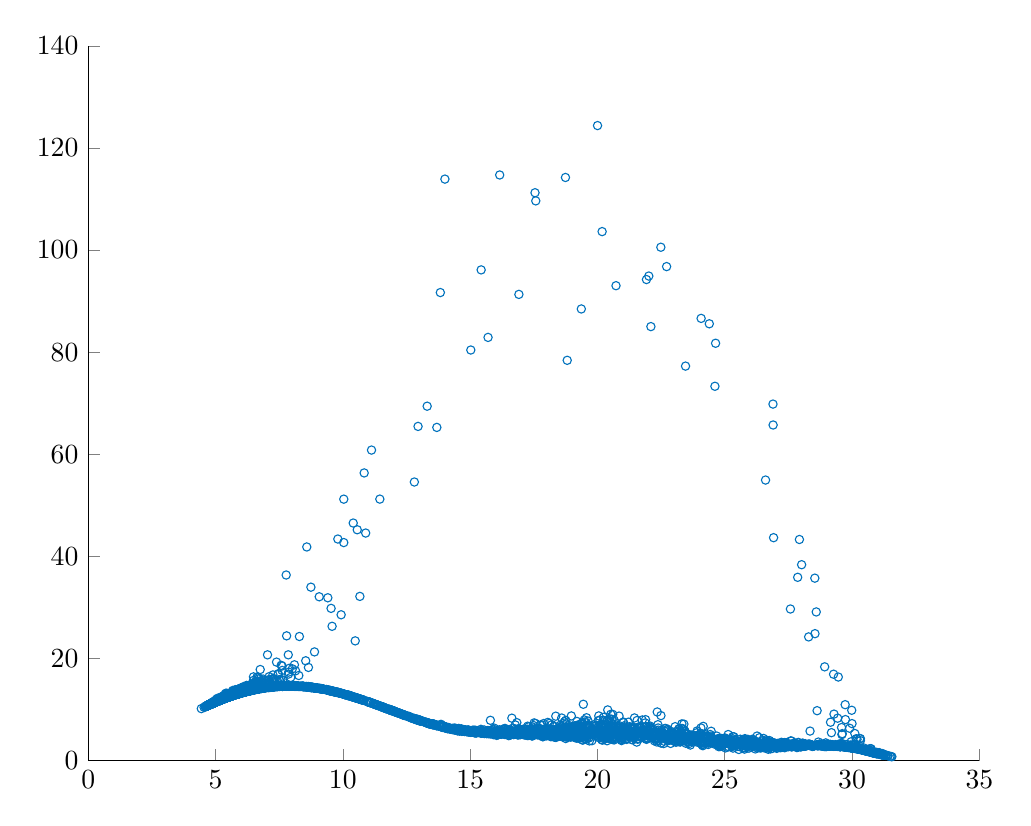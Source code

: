 % This file was created by matlab2tikz.
%
%The latest updates can be retrieved from
%  http://www.mathworks.com/matlabcentral/fileexchange/22022-matlab2tikz-matlab2tikz
%where you can also make suggestions and rate matlab2tikz.
%
\definecolor{mycolor1}{rgb}{0.0,0.447,0.741}%
%
\begin{tikzpicture}

\begin{axis}[%
width=4.456in,
height=3.574in,
at={(0.747in,0.482in)},
scale only axis,
xmin=0,
xmax=35,
ymin=0,
ymax=140,
axis background/.style={fill=white},
axis x line*=bottom,
axis y line*=left
]
\addplot[only marks, mark=o, mark options={}, mark size=1.5pt, draw=mycolor1] table[row sep=crcr]{%
x	y\\
5.487	12.42\\
24.83	2.767\\
4.967	11.437\\
23.715	4.556\\
23.052	3.781\\
9.579	26.304\\
5.334	12.146\\
20.743	6.696\\
8.299	14.543\\
12.707	8.304\\
9.405	13.842\\
21.432	5.342\\
11.366	10.844\\
30.432	2.09\\
5.293	12.144\\
25.855	4.03\\
5.564	12.644\\
29.901	6.342\\
5.62	12.665\\
25.96	3.342\\
4.805	11.012\\
20.065	5.585\\
6.833	14.202\\
8.192	14.545\\
10.224	12.794\\
17.382	6.105\\
5.839	12.998\\
20.655	4.243\\
5.136	11.763\\
14.899	5.818\\
6.141	13.48\\
30.154	2.398\\
12.786	8.207\\
15.619	5.483\\
11.037	11.456\\
17.399	5.88\\
20.289	4.769\\
6.321	14.203\\
5.789	12.943\\
14.125	6.281\\
10.177	12.848\\
26.796	2.292\\
8.562	14.504\\
26.753	3.937\\
6.674	14.033\\
10.383	12.483\\
7.647	14.625\\
12.81	54.566\\
15.769	5.576\\
20.126	6.658\\
5.346	12.13\\
22.602	3.34\\
10.282	12.686\\
20.005	4.604\\
26.33	3.381\\
29.267	2.848\\
16.233	5.161\\
24.209	4.78\\
20.307	5.403\\
27.026	2.588\\
5.252	12.003\\
18.558	5.26\\
5.545	12.548\\
26.072	2.861\\
5.026	11.532\\
30.328	4.293\\
5.671	12.772\\
31.043	1.538\\
14.083	6.349\\
5.495	12.614\\
5.111	11.685\\
5.216	12.075\\
18.778	4.846\\
20.053	6.826\\
5.398	12.271\\
18.602	5.371\\
7.828	14.61\\
16.38	5.466\\
9.173	14.015\\
20.921	5.053\\
5.264	12.066\\
14.939	5.865\\
10.765	11.886\\
24.129	4.543\\
5.056	11.578\\
14.017	6.376\\
5.253	11.983\\
22.176	4.428\\
27.983	2.675\\
6.698	16.021\\
5.842	13.055\\
18.477	6.294\\
10.49	12.345\\
18.302	5.045\\
15.257	5.519\\
30.198	2.401\\
7.91	14.644\\
20.995	5.638\\
27.878	3.528\\
10.567	45.216\\
5.081	11.693\\
29.535	2.782\\
5.586	12.635\\
16.961	5.946\\
14.936	5.789\\
15.598	5.593\\
14.395	6.386\\
20.237	5.496\\
4.975	11.4\\
5.195	11.879\\
4.942	11.32\\
31.063	1.554\\
18.13	5.477\\
29.971	2.715\\
30.017	2.479\\
7.613	18.529\\
5.236	11.945\\
9.398	13.794\\
5.697	12.783\\
5.293	12.239\\
7.978	14.607\\
15.538	5.501\\
6.38	13.743\\
11.628	10.353\\
4.686	10.758\\
4.772	10.957\\
5.2	11.899\\
30.745	1.779\\
5.342	12.183\\
16.776	6.145\\
19.05	5.936\\
31.073	1.234\\
8.346	14.567\\
8.258	14.524\\
15.198	5.489\\
25.449	3.485\\
5.667	12.719\\
22.242	4.336\\
5.514	12.523\\
8.41	14.574\\
29.948	2.537\\
6.221	14.729\\
4.836	11.169\\
8.879	14.232\\
4.847	11.121\\
4.776	10.956\\
12.254	9.238\\
25.906	2.942\\
5.346	12.189\\
30.47	2.059\\
5.842	13.078\\
20.799	5.239\\
22.202	4.904\\
26.524	4.344\\
10.667	12.118\\
5.323	12.281\\
7.885	14.647\\
25.152	3.432\\
24.112	4.644\\
29.908	2.6\\
18.275	5.636\\
18.51	6.439\\
5.288	12.025\\
13.277	7.509\\
5.339	12.196\\
15.252	5.488\\
27.694	3.035\\
30.222	2.333\\
6.142	13.457\\
20.783	6.005\\
14.265	6.135\\
4.958	11.579\\
17.57	7.262\\
28.864	3.139\\
6.473	13.842\\
27.769	2.785\\
5.976	13.188\\
22.348	9.525\\
14.329	6.317\\
5.382	12.556\\
5.46	12.475\\
19.218	6.574\\
5.229	12.084\\
21.355	4.611\\
5.544	12.516\\
20.187	4.983\\
5.071	11.572\\
5.149	11.778\\
26.18	3.018\\
26.958	3.451\\
5.186	11.896\\
4.932	11.389\\
6.858	14.176\\
18.953	4.613\\
19.17	4.396\\
26.618	4.034\\
6.035	13.301\\
6.327	13.71\\
5.229	11.968\\
23.631	4.068\\
4.805	11.014\\
4.964	11.345\\
5.176	11.885\\
5.546	12.812\\
16.144	5.211\\
29.643	2.699\\
10.397	12.437\\
25.729	2.459\\
5.331	12.173\\
5.466	12.596\\
5.231	11.959\\
12.3	9.116\\
5.491	12.425\\
30.403	2.259\\
4.86	11.2\\
13.904	6.639\\
8.194	14.633\\
12.223	9.279\\
14.817	5.999\\
25.26	2.941\\
5.554	12.537\\
24.064	6.399\\
5.461	12.387\\
17.302	5.745\\
11.33	10.914\\
25.48	3.116\\
4.816	11.039\\
5.035	11.545\\
14.192	6.268\\
23.318	5.369\\
20.977	4.328\\
29.94	2.765\\
5.0	11.48\\
15.471	5.483\\
7.894	14.629\\
15.212	5.734\\
16.027	5.558\\
6.546	15.238\\
22.231	4.28\\
28.438	2.776\\
10.551	12.279\\
22.682	6.3\\
15.065	5.8\\
15.191	5.947\\
18.826	4.556\\
23.91	4.929\\
21.94	5.879\\
30.721	1.928\\
16.561	5.671\\
20.896	5.674\\
4.951	11.339\\
25.825	2.82\\
5.117	11.736\\
24.611	3.427\\
5.033	11.497\\
23.559	4.507\\
6.166	13.462\\
9.163	14.034\\
16.998	6.06\\
31.151	1.189\\
14.393	6.055\\
28.067	2.792\\
7.372	14.56\\
6.772	15.349\\
29.786	2.713\\
30.482	1.987\\
25.404	3.393\\
28.644	2.898\\
16.23	5.288\\
21.975	4.424\\
5.042	11.571\\
7.938	14.607\\
16.634	5.274\\
16.135	5.605\\
17.178	5.46\\
27.83	2.564\\
5.602	12.599\\
15.399	5.594\\
20.64	5.613\\
28.058	3.358\\
23.943	4.049\\
30.841	1.567\\
7.247	14.49\\
20.623	4.744\\
5.506	12.508\\
28.797	2.932\\
5.355	12.192\\
27.588	3.856\\
16.682	6.36\\
6.4	14.909\\
6.018	13.333\\
18.277	5.941\\
5.096	11.646\\
6.948	14.318\\
6.68	14.039\\
28.537	35.737\\
24.364	3.982\\
25.366	3.315\\
5.025	11.48\\
14.849	5.901\\
21.85	4.8\\
26.85	3.369\\
24.477	4.575\\
11.127	60.821\\
18.008	5.015\\
21.829	5.266\\
5.023	11.498\\
10.786	11.844\\
28.161	2.883\\
29.667	2.712\\
30.906	1.479\\
29.601	5.1\\
21.015	7.556\\
22.773	4.216\\
4.773	10.955\\
19.633	7.738\\
8.636	14.505\\
7.581	18.662\\
5.06	11.604\\
5.402	12.239\\
5.349	12.175\\
25.519	2.774\\
6.51	13.851\\
6.883	14.231\\
6.29	13.673\\
21.375	4.063\\
20.231	4.845\\
28.899	2.804\\
19.1	4.86\\
22.074	6.755\\
19.933	5.596\\
29.13	3.008\\
20.654	5.284\\
6.694	15.989\\
11.893	9.887\\
24.033	3.624\\
5.213	11.969\\
22.781	4.764\\
5.938	13.179\\
20.527	5.16\\
7.869	14.642\\
16.516	4.891\\
13.23	7.501\\
15.428	5.811\\
5.079	11.654\\
5.244	11.94\\
7.942	14.657\\
25.875	2.719\\
25.806	3.931\\
29.459	16.371\\
4.832	11.09\\
7.397	19.294\\
15.164	5.685\\
30.855	1.481\\
6.999	14.325\\
17.229	5.657\\
4.814	11.126\\
8.129	14.603\\
14.391	6.065\\
30.32	2.186\\
8.78	14.298\\
13.591	7.133\\
5.829	13.02\\
29.29	9.109\\
5.757	12.937\\
21.855	4.42\\
22.876	3.367\\
29.043	2.924\\
4.921	11.282\\
20.582	6.061\\
4.782	10.986\\
30.705	1.891\\
17.762	5.254\\
20.646	5.695\\
15.292	5.646\\
17.483	5.687\\
5.909	13.074\\
20.105	5.986\\
5.724	12.837\\
22.653	5.701\\
25.182	3.413\\
29.587	6.481\\
5.273	12.103\\
15.251	5.473\\
17.474	5.346\\
24.089	5.202\\
9.485	13.702\\
16.774	6.985\\
17.622	5.836\\
19.258	5.412\\
16.412	5.146\\
20.47	8.205\\
17.796	5.785\\
27.287	3.098\\
5.879	13.071\\
13.05	7.789\\
29.99	2.505\\
5.246	12.137\\
14.125	6.349\\
19.939	6.882\\
4.795	11.034\\
5.652	13.408\\
5.361	12.235\\
6.539	13.963\\
4.79	11.033\\
15.559	5.655\\
5.519	12.512\\
7.258	14.429\\
5.526	12.493\\
14.316	6.199\\
17.387	4.938\\
20.933	4.483\\
19.485	7.967\\
25.328	2.963\\
22.351	5.543\\
7.508	15.781\\
5.405	12.279\\
7.793	24.437\\
23.061	3.86\\
31.01	1.336\\
6.769	14.143\\
21.612	4.263\\
28.91	3.125\\
16.161	114.7\\
4.819	11.099\\
6.83	14.206\\
26.975	3.202\\
30.554	1.899\\
19.373	4.901\\
28.217	2.897\\
9.843	13.319\\
6.164	14.495\\
6.519	13.912\\
11.888	9.909\\
5.542	12.558\\
5.687	12.762\\
5.875	13.058\\
30.536	1.922\\
8.565	14.503\\
24.77	3.155\\
10.406	12.468\\
17.776	5.277\\
5.292	12.174\\
5.62	12.637\\
5.905	13.121\\
20.164	5.647\\
24.944	4.329\\
29.204	2.873\\
14.319	6.112\\
5.418	13.219\\
14.625	5.994\\
14.962	5.826\\
5.024	11.532\\
8.557	14.484\\
5.451	12.337\\
25.697	3.943\\
7.391	14.546\\
5.176	12.144\\
8.992	14.179\\
11.572	10.418\\
6.136	13.465\\
18.045	6.07\\
9.505	13.698\\
20.392	5.364\\
15.484	5.65\\
20.123	6.723\\
27.551	3.133\\
5.346	12.368\\
4.854	11.149\\
22.008	5.881\\
4.883	11.249\\
5.202	11.852\\
23.58	4.484\\
29.863	2.629\\
5.052	11.584\\
5.589	12.596\\
22.543	5.443\\
27.646	3.259\\
5.233	11.933\\
25.767	4.105\\
14.579	5.782\\
18.171	4.684\\
28.88	2.97\\
29.77	2.64\\
5.234	11.977\\
24.349	3.157\\
5.066	11.608\\
5.179	11.823\\
5.073	11.611\\
24.265	4.531\\
16.66	5.271\\
24.444	3.599\\
4.862	11.139\\
22.208	5.149\\
5.411	12.231\\
5.468	13.139\\
4.724	10.862\\
25.344	4.027\\
22.029	4.841\\
29.63	3.301\\
5.375	12.229\\
13.673	6.857\\
14.771	5.728\\
28.868	2.823\\
22.822	4.094\\
22.017	94.905\\
5.53	12.473\\
19.78	3.896\\
5.539	12.505\\
6.146	13.457\\
8.887	14.207\\
6.013	14.201\\
5.549	12.564\\
13.55	7.147\\
5.414	12.312\\
25.192	3.406\\
18.232	5.42\\
18.756	7.873\\
5.19	11.87\\
9.805	43.397\\
17.547	5.471\\
24.972	3.368\\
14.389	6.089\\
20.923	6.441\\
5.576	12.558\\
18.395	5.374\\
15.562	5.527\\
30.957	1.433\\
5.637	12.682\\
24.127	4.456\\
16.567	5.893\\
30.093	2.431\\
5.092	11.649\\
18.45	6.07\\
19.82	5.506\\
24.029	4.362\\
6.799	14.14\\
6.84	15.689\\
15.943	5.126\\
20.208	4.027\\
4.694	10.759\\
15.299	5.491\\
7.304	14.557\\
21.152	4.157\\
12.356	8.975\\
17.894	5.572\\
7.874	14.578\\
25.677	3.549\\
17.894	5.954\\
20.389	4.813\\
13.161	7.671\\
20.14	7.039\\
4.702	10.806\\
25.229	4.101\\
8.155	14.642\\
6.37	14.464\\
29.555	2.772\\
28.996	3.236\\
6.291	13.619\\
17.381	5.713\\
5.044	11.521\\
13.823	6.778\\
11.545	10.544\\
21.332	5.642\\
5.797	12.964\\
25.149	3.665\\
5.384	12.208\\
19.128	5.691\\
4.792	11.037\\
30.713	2.344\\
19.817	5.844\\
30.979	1.424\\
5.552	12.539\\
5.607	12.61\\
5.236	11.922\\
21.331	5.069\\
6.259	13.615\\
9.083	14.105\\
7.728	14.623\\
23.297	3.832\\
11.866	9.899\\
20.506	6.94\\
21.905	5.592\\
31.245	1.047\\
10.499	12.346\\
13.875	6.571\\
22.987	4.964\\
30.974	1.382\\
8.883	14.242\\
7.875	17.333\\
16.85	5.265\\
19.456	5.847\\
4.922	11.34\\
5.011	11.463\\
4.805	11.045\\
5.26	11.99\\
9.355	13.914\\
14.583	5.876\\
4.822	11.073\\
5.274	11.999\\
5.898	13.122\\
14.837	5.714\\
4.893	11.349\\
4.893	11.212\\
16.881	5.24\\
21.89	8.023\\
5.327	12.456\\
4.906	11.422\\
5.03	11.554\\
15.231	5.635\\
17.151	5.122\\
5.644	13.33\\
8.63	14.445\\
10.074	12.95\\
14.967	5.677\\
15.609	5.544\\
4.933	11.334\\
23.364	4.259\\
26.012	2.891\\
27.428	2.921\\
19.21	6.143\\
29.826	2.675\\
5.12	11.691\\
29.735	2.67\\
4.957	11.391\\
30.809	1.618\\
5.43	12.332\\
7.639	15.743\\
14.787	5.991\\
18.889	6.195\\
20.389	5.658\\
26.308	3.404\\
24.614	3.202\\
28.936	2.746\\
4.99	11.416\\
5.323	12.141\\
5.995	13.24\\
11.239	11.089\\
16.116	5.355\\
22.974	4.295\\
18.57	5.031\\
6.829	15.247\\
5.166	11.763\\
8.154	14.599\\
12.377	9.011\\
28.595	3.033\\
19.42	4.755\\
10.898	44.569\\
6.437	13.772\\
22.969	4.46\\
5.492	12.437\\
16.68	5.343\\
5.108	11.682\\
14.296	6.087\\
5.545	12.555\\
21.46	5.244\\
5.269	12.086\\
11.318	10.95\\
4.691	10.806\\
5.23	11.93\\
4.903	11.245\\
5.177	11.847\\
6.345	13.72\\
10.296	12.659\\
5.601	12.655\\
12.14	9.424\\
5.61	12.631\\
6.229	13.556\\
14.603	5.942\\
14.264	6.252\\
6.482	13.878\\
27.483	3.199\\
23.42	4.735\\
26.761	3.403\\
29.273	16.922\\
26.899	65.732\\
22.384	3.997\\
22.054	6.586\\
5.916	13.139\\
13.853	6.681\\
4.759	10.943\\
23.412	5.317\\
11.616	10.408\\
15.446	5.538\\
17.834	5.612\\
17.527	6.218\\
5.068	11.636\\
5.128	11.98\\
8.651	14.419\\
20.831	6.301\\
4.738	10.993\\
23.635	5.024\\
4.908	11.283\\
5.812	12.976\\
24.762	3.174\\
5.532	12.672\\
4.982	11.488\\
10.476	12.337\\
7.336	14.506\\
16.683	5.439\\
5.708	12.857\\
6.907	15.27\\
15.069	5.672\\
21.383	6.377\\
13.691	6.857\\
19.684	3.859\\
22.273	4.852\\
25.289	2.747\\
10.697	11.994\\
29.797	2.65\\
5.324	12.11\\
26.17	3.013\\
5.376	12.21\\
30.619	2.129\\
23.663	3.794\\
30.698	1.909\\
5.219	11.91\\
24.767	2.904\\
11.931	9.794\\
17.149	5.171\\
6.978	14.3\\
15.412	5.472\\
6.218	13.537\\
10.791	11.908\\
8.258	14.58\\
29.558	2.773\\
15.556	5.572\\
14.382	6.11\\
5.734	12.85\\
6.081	14.217\\
5.841	13.033\\
26.759	2.807\\
5.722	12.858\\
7.343	14.594\\
31.563	0.765\\
8.017	17.982\\
17.831	5.328\\
18.895	5.15\\
15.206	5.757\\
30.723	1.675\\
15.913	5.091\\
20.949	3.925\\
5.281	12.077\\
6.88	14.254\\
4.917	11.3\\
5.94	13.14\\
27.019	2.837\\
26.636	2.949\\
11.903	9.826\\
15.349	5.502\\
22.385	5.968\\
6.591	15.024\\
23.305	4.188\\
21.875	7.379\\
15.738	5.253\\
21.374	5.098\\
19.058	6.429\\
30.319	2.312\\
6.189	13.502\\
7.683	14.62\\
4.874	11.193\\
17.164	5.521\\
17.411	5.786\\
24.744	4.308\\
5.546	12.599\\
12.322	9.047\\
5.049	11.671\\
6.474	14.555\\
4.874	11.24\\
12.955	65.455\\
5.596	12.656\\
5.156	11.829\\
20.234	7.903\\
26.31	2.762\\
18.649	4.822\\
6.816	15.306\\
24.915	3.58\\
26.342	3.607\\
8.66	14.433\\
24.714	3.327\\
23.607	4.247\\
16.915	91.313\\
5.077	11.6\\
19.188	4.702\\
18.672	5.946\\
29.017	2.802\\
5.303	12.105\\
12.343	9.061\\
8.765	14.322\\
22.86	5.472\\
30.241	2.318\\
29.383	2.887\\
26.907	2.891\\
5.33	12.62\\
4.831	11.136\\
30.859	1.619\\
4.761	10.949\\
5.387	12.229\\
29.75	2.652\\
27.932	43.307\\
5.681	12.74\\
27.226	3.591\\
4.923	11.28\\
23.646	3.051\\
16.044	4.948\\
28.609	3.103\\
5.156	11.792\\
5.207	12.266\\
17.879	6.068\\
28.633	3.024\\
9.008	14.194\\
26.268	3.432\\
15.024	5.567\\
24.109	3.105\\
5.111	11.703\\
16.546	5.68\\
19.437	5.089\\
19.355	5.664\\
7.796	14.569\\
5.748	13.238\\
4.707	10.805\\
4.833	11.075\\
7.804	14.562\\
15.418	5.594\\
17.3	5.731\\
29.577	3.032\\
4.779	10.988\\
26.199	2.288\\
5.771	12.944\\
18.213	5.218\\
5.176	11.812\\
5.456	12.348\\
4.825	11.071\\
5.027	11.542\\
5.336	12.204\\
16.277	5.774\\
21.621	5.734\\
29.453	2.789\\
5.312	12.077\\
5.569	12.924\\
5.388	12.341\\
8.157	14.593\\
5.267	12.025\\
12.983	8.01\\
4.863	11.154\\
5.183	11.825\\
5.939	13.199\\
17.967	6.141\\
18.277	4.911\\
24.025	4.201\\
17.295	4.929\\
18.302	5.131\\
5.377	12.236\\
25.622	3.55\\
7.606	14.6\\
28.952	2.886\\
16.585	5.054\\
20.655	6.691\\
5.586	12.618\\
24.067	3.769\\
5.11	11.671\\
7.043	20.719\\
4.908	11.276\\
4.799	11.005\\
5.3	12.071\\
5.899	13.69\\
17.681	5.601\\
21.064	4.995\\
19.275	4.397\\
25.131	3.689\\
7.788	14.661\\
14.01	113.893\\
5.472	12.381\\
18.793	6.056\\
12.088	9.503\\
20.404	9.929\\
24.675	3.911\\
24.8	4.077\\
4.956	11.396\\
29.793	2.748\\
28.64	2.919\\
30.969	1.33\\
5.965	13.189\\
10.171	12.862\\
15.735	5.362\\
17.828	4.779\\
4.869	11.175\\
5.142	11.744\\
12.45	8.872\\
5.524	12.734\\
9.877	13.246\\
15.897	5.991\\
5.401	12.345\\
5.335	12.167\\
5.664	12.844\\
5.667	12.742\\
4.951	11.402\\
19.811	6.177\\
7.533	14.648\\
30.858	1.538\\
5.554	12.545\\
14.599	5.89\\
5.606	12.663\\
14.468	6.262\\
30.791	1.697\\
5.54	12.709\\
6.399	13.778\\
24.63	4.047\\
20.982	5.97\\
10.67	32.161\\
8.067	14.583\\
15.241	5.881\\
4.918	11.282\\
30.104	2.409\\
15.113	5.701\\
19.655	5.577\\
6.332	13.665\\
16.732	5.266\\
24.399	3.803\\
23.352	4.331\\
4.968	11.386\\
29.399	2.87\\
6.321	13.651\\
12.445	8.856\\
23.245	3.629\\
6.677	15.078\\
5.675	12.765\\
29.807	3.162\\
4.952	11.384\\
5.563	12.552\\
5.542	12.573\\
21.543	3.628\\
27.689	2.972\\
31.393	0.991\\
6.906	14.247\\
7.776	36.351\\
17.256	5.441\\
26.645	2.932\\
25.219	3.172\\
26.365	2.978\\
16.307	5.584\\
25.742	3.741\\
19.092	4.567\\
29.05	2.942\\
9.671	13.495\\
12.736	8.326\\
22.649	5.209\\
24.866	2.865\\
26.538	2.983\\
28.593	29.12\\
12.759	8.268\\
5.48	12.812\\
12.804	8.255\\
19.945	4.944\\
6.38	13.747\\
18.819	5.413\\
5.682	12.837\\
19.149	6.684\\
8.747	33.969\\
5.823	13.572\\
4.599	10.586\\
6.422	13.789\\
23.051	6.646\\
29.689	2.697\\
23.397	6.02\\
27.824	3.138\\
23.185	6.123\\
29.194	2.95\\
19.414	5.663\\
19.756	5.277\\
4.797	11.055\\
5.679	12.773\\
19.656	4.413\\
5.513	12.89\\
10.606	12.143\\
19.109	5.44\\
12.995	7.874\\
20.745	6.984\\
14.355	6.167\\
19.605	6.567\\
5.941	13.209\\
7.878	14.644\\
7.866	14.622\\
22.786	4.404\\
5.392	12.244\\
28.985	2.761\\
4.722	10.854\\
5.21	11.867\\
5.713	12.794\\
6.431	13.8\\
5.071	11.603\\
18.744	114.213\\
5.55	12.552\\
7.252	14.447\\
14.618	6.056\\
21.315	5.495\\
5.076	11.637\\
19.176	5.545\\
26.38	2.824\\
27.61	2.705\\
5.931	13.153\\
9.767	13.392\\
27.456	2.956\\
31.415	0.945\\
8.776	14.386\\
17.62	5.734\\
6.355	13.775\\
23.086	3.591\\
18.297	5.871\\
22.796	3.933\\
11.888	9.874\\
16.007	5.299\\
21.77	5.92\\
30.312	2.239\\
10.828	11.79\\
28.78	2.902\\
28.113	3.123\\
5.724	13.006\\
6.474	13.862\\
21.331	6.139\\
20.305	5.287\\
22.679	4.672\\
5.17	11.794\\
10.965	11.577\\
23.28	5.275\\
31.088	1.394\\
10.513	12.356\\
24.436	3.899\\
18.064	5.641\\
31.325	1.005\\
5.652	12.704\\
5.992	13.28\\
22.332	3.654\\
26.784	3.112\\
23.199	4.23\\
5.726	13.473\\
5.461	12.412\\
19.617	5.614\\
14.926	5.632\\
28.693	3.065\\
22.106	6.229\\
31.181	1.076\\
17.762	5.787\\
28.069	3.403\\
5.542	12.548\\
6.005	13.252\\
7.219	14.469\\
17.727	5.715\\
5.275	12.043\\
6.288	13.63\\
4.659	10.668\\
17.66	5.627\\
9.538	13.658\\
11.91	9.777\\
5.997	13.318\\
30.948	1.47\\
17.037	5.601\\
20.586	4.148\\
5.686	12.818\\
21.544	5.496\\
4.862	11.27\\
5.123	11.744\\
4.836	11.094\\
19.381	7.274\\
15.833	5.393\\
15.247	5.525\\
5.207	11.941\\
21.699	5.531\\
19.687	5.479\\
20.964	5.387\\
5.224	11.944\\
24.973	3.603\\
4.647	10.719\\
6.96	14.312\\
23.301	5.259\\
24.166	4.899\\
5.039	11.523\\
16.976	5.137\\
6.377	13.751\\
22.987	3.884\\
4.756	11.009\\
24.717	3.889\\
18.291	4.957\\
27.291	2.931\\
4.87	11.169\\
4.987	11.797\\
16.577	5.247\\
17.776	5.096\\
14.54	6.013\\
15.65	5.591\\
9.641	13.472\\
17.487	5.434\\
16.029	5.217\\
21.014	7.442\\
5.619	12.684\\
17.469	5.19\\
4.738	10.871\\
7.603	14.595\\
5.236	12.009\\
24.579	3.836\\
10.202	12.778\\
27.219	2.802\\
5.138	11.724\\
10.527	12.311\\
4.82	11.067\\
13.662	6.936\\
29.935	2.538\\
30.244	2.283\\
5.322	12.162\\
16.882	5.263\\
4.851	11.129\\
30.576	1.896\\
5.02	11.534\\
25.792	4.304\\
5.17	11.789\\
5.696	12.777\\
5.756	12.879\\
16.723	5.135\\
5.359	12.196\\
13.348	7.3\\
6.461	13.859\\
30.795	1.674\\
6.734	14.079\\
29.998	7.248\\
12.123	9.42\\
20.713	6.541\\
6.21	13.53\\
12.216	9.277\\
6.03	13.284\\
11.539	10.496\\
8.614	14.407\\
17.303	6.608\\
20.086	4.948\\
5.613	12.775\\
5.094	11.724\\
17.848	6.939\\
21.343	4.156\\
29.74	8.035\\
4.831	11.102\\
9.279	13.958\\
7.252	14.451\\
9.452	13.777\\
4.71	10.798\\
4.818	11.081\\
4.839	11.098\\
19.304	5.643\\
5.034	11.586\\
17.245	4.93\\
5.32	12.148\\
25.236	3.451\\
13.669	7.009\\
21.891	5.157\\
5.164	11.771\\
6.673	14.069\\
21.454	8.36\\
24.086	3.724\\
6.62	14.062\\
30.403	2.151\\
8.141	14.557\\
29.541	2.708\\
18.277	5.654\\
26.947	2.84\\
15.739	5.355\\
21.234	6.042\\
6.671	14.077\\
5.092	12.04\\
5.207	11.938\\
30.563	1.938\\
5.099	11.669\\
16.064	5.653\\
17.265	5.423\\
26.133	4.018\\
10.197	12.849\\
25.134	5.108\\
7.431	14.585\\
22.538	4.273\\
5.732	12.85\\
17.753	6.179\\
5.223	11.904\\
20.24	6.399\\
8.652	14.381\\
27.417	2.823\\
7.335	14.47\\
9.822	13.316\\
4.918	11.259\\
5.35	12.602\\
5.69	12.756\\
23.208	5.232\\
4.745	10.975\\
17.22	5.166\\
5.585	12.591\\
18.367	4.535\\
12.275	9.174\\
24.958	3.918\\
5.352	12.173\\
21.884	5.411\\
4.815	11.063\\
5.102	11.671\\
5.236	11.954\\
6.575	13.944\\
4.798	11.031\\
21.151	5.708\\
5.607	12.633\\
5.066	11.847\\
5.058	11.605\\
30.912	1.423\\
26.834	3.543\\
27.098	2.928\\
21.572	6.395\\
21.496	5.36\\
5.564	12.551\\
24.076	3.601\\
5.719	12.83\\
13.813	6.953\\
5.642	12.722\\
24.227	3.378\\
6.134	13.461\\
17.337	5.322\\
6.794	14.143\\
20.171	4.056\\
19.446	11.035\\
6.547	14.942\\
11.281	10.977\\
20.849	8.72\\
5.209	11.926\\
19.421	6.223\\
6.887	14.268\\
12.599	8.672\\
4.868	11.214\\
11.679	10.223\\
5.93	13.128\\
30.256	3.0\\
20.168	4.631\\
25.588	2.745\\
4.711	10.784\\
19.428	5.786\\
5.106	11.698\\
21.005	4.653\\
19.006	6.126\\
5.574	12.888\\
5.013	11.491\\
25.176	3.345\\
5.524	12.537\\
17.578	109.629\\
8.113	14.555\\
24.43	4.344\\
6.441	13.851\\
6.491	15.707\\
11.469	10.683\\
19.403	5.628\\
12.083	9.533\\
30.29	2.276\\
15.499	5.618\\
5.446	12.696\\
4.87	11.197\\
29.103	2.861\\
13.262	7.466\\
15.726	5.42\\
6.187	13.543\\
18.41	4.78\\
8.571	14.459\\
23.097	4.1\\
6.138	13.492\\
30.98	1.482\\
5.334	12.126\\
27.26	2.919\\
20.469	6.123\\
30.468	2.002\\
4.857	11.3\\
26.608	2.658\\
6.749	14.151\\
21.505	5.669\\
9.5	13.699\\
31.189	1.173\\
5.777	12.953\\
5.671	12.752\\
5.754	12.866\\
11.823	10.078\\
16.299	6.172\\
19.638	4.958\\
8.21	14.602\\
20.925	5.241\\
5.076	11.671\\
18.644	7.243\\
19.139	4.673\\
29.34	3.139\\
15.65	5.271\\
23.93	3.918\\
16.114	5.243\\
16.729	5.323\\
29.951	2.556\\
5.44	12.616\\
18.374	5.339\\
18.719	5.432\\
5.075	11.714\\
22.49	4.78\\
4.671	10.715\\
22.907	5.251\\
20.069	6.181\\
30.968	1.401\\
19.176	5.897\\
21.948	4.915\\
5.103	11.714\\
19.318	5.113\\
4.952	11.401\\
5.688	12.745\\
4.694	10.804\\
29.07	3.043\\
16.715	5.109\\
27.282	2.858\\
6.092	13.41\\
30.606	1.953\\
6.062	13.315\\
7.879	14.663\\
7.593	14.642\\
30.894	1.626\\
5.538	12.549\\
10.037	42.705\\
4.75	10.934\\
5.344	12.51\\
4.986	11.449\\
28.128	2.974\\
8.645	14.492\\
21.719	4.649\\
5.453	12.451\\
6.293	14.665\\
4.919	11.261\\
14.773	5.971\\
5.779	12.947\\
15.364	5.641\\
5.441	12.412\\
6.245	13.565\\
8.35	14.541\\
13.572	7.08\\
5.937	13.166\\
7.623	14.617\\
6.445	13.852\\
5.976	13.271\\
6.337	13.702\\
30.704	1.734\\
29.592	2.825\\
30.012	2.485\\
6.084	13.364\\
9.239	14.011\\
21.043	6.515\\
5.347	12.781\\
5.275	12.008\\
5.421	12.34\\
5.216	11.938\\
22.639	6.281\\
12.405	8.926\\
30.88	1.599\\
16.286	5.373\\
23.157	4.12\\
6.422	13.788\\
15.658	5.635\\
5.298	12.063\\
19.131	6.358\\
8.867	14.281\\
28.484	2.849\\
5.253	11.951\\
24.438	4.541\\
4.758	10.966\\
11.597	10.474\\
5.017	11.51\\
4.872	11.325\\
15.816	5.914\\
26.684	2.717\\
5.06	11.616\\
25.021	3.375\\
5.412	12.309\\
6.303	13.646\\
5.297	12.068\\
23.62	4.447\\
4.617	10.608\\
4.85	11.102\\
5.452	12.38\\
5.624	12.663\\
6.017	13.329\\
18.142	5.132\\
5.265	11.988\\
24.928	3.358\\
4.73	10.863\\
30.834	1.736\\
15.724	5.859\\
26.071	3.806\\
23.738	4.857\\
24.353	4.63\\
23.914	5.807\\
23.509	5.247\\
22.817	5.037\\
23.809	4.102\\
13.398	7.269\\
5.39	12.5\\
5.375	12.271\\
24.822	4.258\\
5.094	11.628\\
30.41	2.089\\
5.165	11.916\\
7.467	17.015\\
6.003	13.278\\
15.307	5.805\\
6.22	13.54\\
24.682	4.814\\
5.501	12.489\\
15.55	5.459\\
18.46	4.878\\
26.973	2.721\\
22.516	5.936\\
25.471	3.444\\
19.533	5.002\\
5.68	13.739\\
5.924	14.04\\
5.04	11.708\\
9.197	13.973\\
20.3	5.569\\
5.573	12.567\\
6.079	13.383\\
6.526	13.925\\
26.094	3.014\\
5.266	12.037\\
5.193	11.851\\
17.661	5.868\\
19.353	4.816\\
7.633	14.531\\
31.171	1.135\\
7.061	14.318\\
16.437	5.278\\
7.524	14.55\\
14.424	6.067\\
5.5	12.518\\
29.125	2.824\\
6.79	14.149\\
7.29	16.056\\
5.119	11.777\\
15.883	5.457\\
18.63	4.939\\
26.734	3.438\\
28.142	2.842\\
30.822	1.575\\
4.623	10.595\\
5.245	11.96\\
5.534	12.569\\
5.754	12.919\\
13.039	7.858\\
26.329	3.424\\
5.239	11.955\\
19.574	6.845\\
11.352	10.869\\
21.906	6.666\\
31.018	1.417\\
30.602	1.857\\
5.453	12.41\\
9.763	13.369\\
17.108	5.417\\
30.432	2.048\\
5.334	12.25\\
7.5	15.834\\
11.831	9.949\\
13.43	7.257\\
6.66	14.058\\
16.931	5.433\\
12.799	8.233\\
19.381	4.509\\
5.161	11.798\\
12.853	8.191\\
5.017	11.491\\
25.314	3.109\\
17.699	5.064\\
6.091	14.173\\
5.557	12.554\\
23.772	3.935\\
6.013	13.3\\
6.132	13.434\\
4.987	11.436\\
6.673	16.324\\
4.937	11.327\\
22.311	5.546\\
5.114	11.721\\
30.631	1.939\\
5.357	12.233\\
30.152	3.163\\
30.407	2.082\\
30.161	4.28\\
4.681	10.746\\
30.455	2.039\\
7.012	14.319\\
21.507	5.221\\
5.558	12.56\\
6.297	13.645\\
5.031	11.554\\
14.896	5.742\\
5.373	12.224\\
5.243	11.972\\
5.262	12.029\\
27.875	2.787\\
23.32	4.685\\
26.918	43.663\\
4.764	10.991\\
17.89	7.261\\
4.77	10.937\\
24.332	4.617\\
5.212	12.063\\
28.063	2.946\\
11.28	10.984\\
31.24	1.247\\
5.577	12.631\\
8.793	14.354\\
6.7	14.088\\
26.706	3.165\\
5.582	12.623\\
23.224	5.849\\
17.863	4.78\\
28.727	3.256\\
6.008	13.252\\
27.665	3.178\\
4.713	10.89\\
8.827	14.346\\
5.666	12.806\\
5.51	12.653\\
5.958	13.221\\
18.459	5.988\\
4.829	11.136\\
6.821	14.217\\
6.536	13.922\\
13.845	6.803\\
6.45	13.817\\
14.125	6.26\\
11.352	10.898\\
14.357	6.156\\
5.365	12.213\\
19.267	4.995\\
6.388	13.782\\
6.469	13.881\\
4.639	10.717\\
4.941	11.338\\
20.625	5.302\\
29.219	2.91\\
5.342	12.235\\
5.732	12.819\\
19.571	8.396\\
27.788	3.103\\
4.817	11.069\\
5.006	11.474\\
25.03	2.489\\
27.183	2.526\\
5.833	13.053\\
23.917	3.62\\
29.749	2.644\\
7.2	15.846\\
5.683	12.769\\
20.2	4.411\\
5.133	11.774\\
16.115	5.871\\
16.77	5.532\\
18.736	4.661\\
4.817	11.165\\
4.806	11.107\\
19.318	5.688\\
6.015	13.641\\
25.438	3.535\\
5.334	12.415\\
5.536	12.456\\
7.286	14.558\\
4.639	10.666\\
28.358	2.911\\
13.529	7.01\\
18.093	5.43\\
18.312	4.576\\
20.96	5.43\\
6.647	14.029\\
6.791	14.207\\
4.728	10.924\\
28.723	3.179\\
6.063	13.333\\
25.49	3.389\\
10.719	12.011\\
16.516	5.305\\
18.981	5.506\\
23.373	4.306\\
20.043	5.37\\
23.207	6.27\\
4.859	11.15\\
8.054	14.604\\
4.922	11.302\\
5.806	12.938\\
22.348	5.2\\
23.527	4.156\\
5.289	12.138\\
29.714	2.751\\
21.702	6.408\\
5.546	12.747\\
6.372	13.776\\
6.349	13.68\\
15.56	5.449\\
20.87	4.713\\
15.432	5.616\\
18.606	5.466\\
5.189	11.847\\
18.984	6.585\\
5.274	12.019\\
21.981	5.634\\
5.367	12.309\\
22.578	4.786\\
12.948	7.988\\
15.477	5.543\\
4.712	10.83\\
4.832	11.104\\
5.195	11.891\\
18.573	6.194\\
4.976	11.52\\
4.823	11.071\\
4.787	11.041\\
6.36	13.766\\
23.773	4.004\\
6.579	14.854\\
17.845	5.455\\
20.24	8.486\\
14.328	6.291\\
22.346	4.336\\
5.583	12.639\\
9.002	14.198\\
5.541	12.546\\
20.883	5.731\\
7.805	14.676\\
24.062	3.747\\
7.061	14.373\\
10.232	12.669\\
7.995	14.596\\
18.747	4.729\\
4.881	11.209\\
12.716	8.371\\
5.683	12.722\\
10.377	12.538\\
5.85	13.054\\
24.539	4.081\\
4.84	11.12\\
14.714	5.79\\
7.444	14.508\\
27.137	2.769\\
20.2	7.044\\
30.621	1.847\\
16.13	5.462\\
19.665	6.927\\
13.538	7.073\\
29.729	10.957\\
7.154	14.412\\
7.221	15.986\\
13.809	6.827\\
17.779	5.624\\
6.982	14.324\\
25.744	3.646\\
16.044	5.163\\
30.398	2.122\\
5.0	11.48\\
19.046	5.377\\
11.076	11.351\\
20.61	7.02\\
24.065	3.358\\
27.864	35.902\\
5.331	12.202\\
21.884	5.162\\
17.389	5.477\\
6.024	13.591\\
5.609	12.661\\
28.398	2.948\\
4.797	10.988\\
4.831	11.084\\
4.685	10.721\\
5.514	12.527\\
5.037	11.597\\
26.045	2.917\\
6.818	14.149\\
25.202	3.266\\
7.261	15.952\\
5.833	13.565\\
4.95	11.323\\
5.405	12.889\\
5.062	11.605\\
21.324	6.324\\
5.274	12.059\\
17.237	5.377\\
8.878	14.261\\
12.988	7.955\\
15.732	5.454\\
27.855	2.599\\
13.016	7.903\\
18.874	5.865\\
4.96	11.345\\
7.072	14.389\\
4.992	11.488\\
5.238	12.012\\
5.073	11.673\\
5.5	12.436\\
9.202	14.038\\
17.196	5.201\\
6.383	13.81\\
5.833	13.598\\
8.936	14.243\\
13.5	7.198\\
20.944	4.131\\
22.769	6.11\\
5.389	12.218\\
13.685	6.834\\
6.455	13.792\\
5.482	12.68\\
5.032	11.527\\
30.125	2.514\\
4.947	11.378\\
5.676	12.781\\
24.155	6.708\\
30.484	2.075\\
18.097	5.685\\
17.125	5.415\\
22.845	4.115\\
27.895	3.557\\
7.518	14.58\\
30.144	2.374\\
5.952	13.18\\
7.389	14.553\\
6.36	13.759\\
29.467	3.192\\
5.03	11.537\\
20.592	5.53\\
4.939	11.324\\
26.56	2.875\\
19.421	5.248\\
29.588	3.09\\
14.778	5.877\\
20.035	5.607\\
17.077	5.451\\
25.654	3.953\\
26.696	2.542\\
5.989	14.217\\
4.986	11.435\\
6.487	13.864\\
4.823	11.06\\
25.628	3.612\\
4.92	11.299\\
6.314	13.693\\
22.814	5.238\\
29.18	2.892\\
6.58	13.947\\
21.467	5.738\\
17.505	5.85\\
13.313	69.415\\
19.231	5.421\\
6.491	16.399\\
9.669	13.528\\
28.406	3.046\\
5.201	11.891\\
28.846	2.855\\
13.042	7.84\\
19.27	5.717\\
4.834	11.18\\
30.69	1.901\\
4.873	11.204\\
26.445	2.533\\
5.237	11.98\\
11.698	10.196\\
27.03	2.753\\
28.217	3.108\\
21.354	4.787\\
5.474	12.608\\
5.039	11.557\\
5.201	11.859\\
5.662	12.756\\
30.379	2.133\\
5.646	12.746\\
16.835	5.575\\
5.124	11.717\\
5.489	12.438\\
8.219	14.591\\
22.905	4.932\\
14.555	6.302\\
21.951	6.098\\
6.214	13.518\\
5.181	12.081\\
16.434	5.251\\
20.53	6.699\\
5.554	12.554\\
10.739	11.909\\
5.923	13.103\\
21.573	4.196\\
5.124	11.698\\
5.289	12.053\\
5.413	12.381\\
5.968	13.244\\
6.822	14.213\\
21.98	5.977\\
9.378	13.838\\
15.435	5.898\\
5.597	12.665\\
30.957	1.596\\
17.811	5.28\\
29.964	2.601\\
18.641	5.195\\
30.434	2.13\\
17.386	5.407\\
23.552	4.055\\
8.726	14.381\\
19.443	6.121\\
17.805	4.97\\
27.41	3.516\\
18.441	6.091\\
7.453	16.852\\
4.986	11.4\\
6.77	14.164\\
5.412	12.33\\
14.198	6.196\\
21.789	5.542\\
22.627	4.435\\
5.013	11.544\\
4.898	11.239\\
17.244	5.433\\
23.286	4.787\\
5.572	12.571\\
16.802	5.333\\
5.002	11.48\\
6.612	13.994\\
4.443	10.183\\
17.469	5.24\\
5.359	12.223\\
5.385	12.781\\
4.781	10.967\\
5.834	13.034\\
11.197	11.14\\
29.748	2.64\\
5.524	12.491\\
5.504	12.642\\
11.5	10.548\\
14.89	5.697\\
16.881	6.232\\
20.409	5.511\\
14.087	6.299\\
5.587	12.949\\
4.765	10.921\\
5.17	11.798\\
4.753	10.918\\
18.259	5.006\\
17.808	5.389\\
5.935	13.536\\
5.619	12.681\\
29.234	3.117\\
11.188	11.22\\
18.05	5.065\\
5.219	11.908\\
26.756	3.692\\
20.315	5.502\\
24.385	3.573\\
10.151	12.854\\
19.459	6.082\\
8.178	14.589\\
7.432	15.603\\
5.005	11.456\\
4.89	11.218\\
5.48	12.389\\
10.069	12.958\\
5.407	12.311\\
7.124	14.399\\
17.743	5.587\\
19.711	6.572\\
5.78	12.93\\
16.822	5.337\\
7.22	14.448\\
29.03	2.863\\
23.153	4.08\\
25.858	4.092\\
11.838	9.934\\
5.243	12.142\\
5.082	11.727\\
16.356	6.051\\
19.58	6.819\\
5.112	11.854\\
5.357	12.256\\
22.563	4.949\\
6.509	13.881\\
27.926	2.887\\
5.295	12.045\\
5.839	13.012\\
12.87	8.102\\
11.727	10.205\\
16.957	5.067\\
25.872	3.03\\
7.511	14.552\\
19.568	4.803\\
5.587	12.621\\
18.518	4.931\\
15.557	5.304\\
26.859	3.603\\
5.195	11.874\\
6.582	13.93\\
27.681	2.79\\
30.616	1.893\\
31.184	1.266\\
28.019	38.368\\
6.265	13.614\\
25.89	3.317\\
5.078	11.633\\
5.298	12.072\\
15.09	5.791\\
29.859	2.585\\
4.936	11.33\\
16.262	5.582\\
4.807	11.06\\
4.978	11.389\\
4.867	11.171\\
20.577	6.618\\
29.139	3.172\\
5.657	13.0\\
16.281	5.394\\
9.539	29.818\\
15.729	5.589\\
18.476	5.632\\
5.505	12.532\\
6.707	15.273\\
5.094	11.627\\
21.458	4.816\\
5.141	11.766\\
5.549	12.556\\
5.007	11.459\\
7.39	14.547\\
6.954	14.261\\
14.561	5.931\\
15.802	5.254\\
29.616	3.003\\
6.131	13.433\\
14.087	6.346\\
4.551	10.434\\
8.019	14.577\\
13.813	6.844\\
28.144	2.812\\
11.027	11.436\\
29.259	2.81\\
4.771	11.048\\
30.195	4.193\\
21.727	4.482\\
30.185	2.689\\
5.152	11.858\\
5.509	12.434\\
25.66	3.13\\
26.704	2.224\\
9.096	14.113\\
28.382	3.063\\
4.895	11.225\\
6.003	13.263\\
7.081	14.34\\
13.883	6.605\\
18.338	6.041\\
7.268	16.01\\
11.694	10.215\\
6.292	14.17\\
29.394	2.838\\
6.788	15.25\\
5.406	12.274\\
12.611	8.557\\
14.156	6.474\\
16.416	5.825\\
5.96	13.246\\
25.212	3.704\\
5.966	13.177\\
17.958	5.351\\
6.304	13.605\\
25.926	3.138\\
4.807	11.039\\
16.143	5.53\\
5.229	11.997\\
16.88	5.003\\
5.078	11.658\\
7.736	14.636\\
4.781	10.978\\
13.061	7.782\\
10.144	12.853\\
20.504	5.221\\
4.816	11.028\\
6.316	13.684\\
18.419	5.764\\
26.249	2.932\\
5.238	11.943\\
5.242	11.991\\
5.295	12.102\\
28.677	3.637\\
4.856	11.281\\
20.688	5.611\\
4.931	11.3\\
16.309	5.403\\
5.274	12.114\\
30.764	1.651\\
24.393	85.557\\
5.387	12.472\\
5.697	12.881\\
19.726	5.495\\
13.857	7.111\\
17.753	6.951\\
15.174	5.438\\
25.737	3.104\\
7.406	14.596\\
19.504	4.298\\
5.943	13.135\\
11.842	9.996\\
5.213	11.905\\
12.852	8.057\\
5.168	11.792\\
30.721	1.81\\
5.038	11.55\\
20.165	6.648\\
5.293	12.047\\
21.896	5.26\\
18.287	5.552\\
6.041	14.042\\
5.614	12.625\\
17.444	4.817\\
16.587	5.035\\
26.141	3.504\\
15.86	5.414\\
20.645	5.255\\
5.481	12.486\\
7.03	15.691\\
6.398	13.734\\
17.49	5.094\\
15.583	5.586\\
25.16	3.538\\
18.397	4.666\\
19.369	5.199\\
27.786	2.815\\
29.252	2.987\\
4.73	10.939\\
5.085	11.64\\
5.408	12.305\\
5.368	12.404\\
5.345	12.147\\
9.821	13.338\\
5.993	13.274\\
21.848	5.375\\
6.656	14.012\\
19.721	5.136\\
4.793	10.957\\
28.924	18.366\\
9.364	13.89\\
24.253	4.668\\
5.937	13.171\\
7.903	18.088\\
5.336	12.182\\
23.802	4.626\\
30.652	1.845\\
30.814	1.569\\
9.999	13.037\\
30.675	1.85\\
20.337	5.878\\
22.787	4.869\\
18.872	6.889\\
20.603	5.362\\
5.219	11.852\\
13.238	7.556\\
4.762	10.937\\
8.722	14.318\\
15.076	5.624\\
5.195	12.132\\
8.432	14.541\\
30.702	1.724\\
12.013	9.703\\
27.326	3.209\\
5.337	12.132\\
19.121	6.825\\
4.838	11.107\\
7.113	14.341\\
6.493	13.916\\
24.598	3.757\\
4.953	11.382\\
5.063	12.16\\
7.29	14.457\\
14.887	5.828\\
13.945	6.805\\
25.408	3.878\\
6.406	13.823\\
21.134	5.19\\
5.025	11.542\\
5.242	12.002\\
6.032	13.348\\
7.882	14.568\\
5.135	11.751\\
29.528	2.745\\
5.33	12.111\\
24.854	3.356\\
5.134	11.722\\
5.252	12.083\\
4.981	11.423\\
20.006	6.102\\
8.457	14.524\\
9.074	32.088\\
4.848	11.15\\
4.816	11.066\\
5.465	12.347\\
26.664	2.923\\
4.784	10.971\\
4.698	10.777\\
5.412	12.31\\
16.449	5.447\\
5.128	11.724\\
16.913	6.116\\
5.351	12.18\\
30.558	1.89\\
7.154	14.409\\
16.198	5.212\\
5.469	12.446\\
23.143	4.607\\
21.667	5.289\\
23.907	5.468\\
5.212	11.914\\
14.091	6.426\\
16.934	5.385\\
23.198	3.743\\
10.63	12.114\\
20.654	4.044\\
14.673	5.733\\
22.075	6.01\\
5.22	12.039\\
17.941	5.013\\
17.46	6.576\\
26.362	4.481\\
8.504	14.465\\
30.223	2.295\\
5.662	12.742\\
25.911	4.152\\
5.677	12.812\\
13.883	6.826\\
5.087	11.622\\
25.76	3.788\\
14.424	6.085\\
17.447	5.178\\
26.495	3.905\\
30.651	2.226\\
19.774	5.507\\
30.569	1.946\\
7.15	14.365\\
18.286	6.66\\
5.495	12.47\\
8.846	14.279\\
5.004	11.473\\
9.461	13.742\\
5.043	11.551\\
26.362	3.124\\
4.953	11.36\\
20.886	6.774\\
4.806	11.07\\
10.541	12.253\\
6.266	13.61\\
19.511	6.894\\
5.928	13.155\\
16.631	5.833\\
5.248	12.034\\
15.226	5.425\\
5.367	12.233\\
31.187	1.225\\
5.346	12.171\\
7.256	16.779\\
20.053	8.755\\
29.308	2.873\\
11.114	11.304\\
25.192	3.868\\
23.103	5.018\\
5.903	13.966\\
20.622	4.959\\
6.43	14.668\\
18.189	5.526\\
21.818	4.967\\
9.084	14.146\\
6.11	14.486\\
20.958	5.945\\
26.278	3.217\\
5.426	12.339\\
5.423	12.316\\
5.52	12.52\\
25.174	3.622\\
5.525	12.537\\
5.69	12.773\\
5.971	13.239\\
14.465	6.073\\
4.935	11.322\\
16.975	5.892\\
30.842	1.498\\
5.345	12.712\\
7.644	14.595\\
8.712	14.362\\
30.271	2.322\\
30.474	2.45\\
21.02	5.457\\
5.28	12.123\\
19.264	5.602\\
28.825	3.01\\
7.188	14.438\\
23.247	5.239\\
6.68	14.044\\
24.858	3.7\\
6.385	13.747\\
17.236	5.25\\
17.293	5.171\\
17.931	5.172\\
18.148	5.226\\
22.375	3.952\\
6.347	13.763\\
15.689	5.891\\
15.462	5.608\\
28.308	3.257\\
4.641	10.666\\
15.058	5.575\\
9.68	13.49\\
19.846	5.063\\
18.223	5.004\\
6.524	15.028\\
4.768	10.937\\
30.31	2.456\\
5.748	12.903\\
23.71	5.01\\
5.025	11.569\\
5.018	11.533\\
21.181	5.193\\
30.026	3.053\\
7.575	14.602\\
10.573	12.212\\
4.993	11.538\\
25.728	3.367\\
8.08	14.567\\
19.411	4.038\\
28.627	9.779\\
5.436	12.792\\
5.782	12.916\\
8.783	14.317\\
6.044	13.344\\
24.951	3.368\\
6.201	13.53\\
8.795	14.348\\
5.973	13.238\\
21.71	5.894\\
8.087	14.623\\
7.246	14.469\\
6.161	13.473\\
5.606	12.912\\
14.172	6.325\\
22.494	8.819\\
5.618	12.716\\
6.371	13.765\\
4.915	11.288\\
20.564	8.102\\
19.164	6.213\\
5.917	13.732\\
17.31	5.806\\
28.935	2.922\\
7.276	14.447\\
15.243	5.844\\
4.804	11.079\\
14.947	5.681\\
14.379	6.265\\
30.485	1.982\\
10.969	11.548\\
21.319	4.656\\
5.395	12.24\\
10.409	46.531\\
15.949	6.353\\
5.84	13.566\\
5.056	11.559\\
17.055	5.502\\
18.103	6.236\\
25.766	2.553\\
5.198	11.896\\
26.256	3.359\\
4.884	11.255\\
29.847	2.621\\
5.068	11.632\\
16.706	5.563\\
5.436	12.321\\
21.467	5.192\\
7.562	14.579\\
22.394	4.418\\
4.637	10.666\\
4.762	10.976\\
11.276	11.012\\
30.702	1.88\\
5.541	13.176\\
5.353	12.682\\
12.05	9.559\\
5.785	13.882\\
4.894	11.257\\
5.546	12.556\\
20.506	4.67\\
5.077	11.772\\
4.782	10.977\\
6.575	13.94\\
18.442	5.186\\
7.096	15.305\\
14.658	6.209\\
8.543	19.553\\
4.967	11.43\\
5.956	13.208\\
14.448	6.204\\
26.905	3.017\\
17.841	5.679\\
18.876	5.788\\
17.55	6.045\\
23.438	5.786\\
23.097	4.206\\
6.63	16.365\\
9.587	13.6\\
18.769	5.024\\
5.005	11.508\\
24.368	3.85\\
6.33	13.651\\
7.468	14.565\\
20.524	5.684\\
23.932	4.546\\
9.482	13.705\\
29.854	2.601\\
6.677	14.068\\
25.728	3.849\\
8.573	14.444\\
16.669	5.698\\
4.978	11.446\\
20.027	7.801\\
18.214	5.655\\
23.9	4.425\\
17.094	5.08\\
5.932	13.706\\
5.532	12.551\\
26.372	2.819\\
14.775	5.719\\
14.724	6.089\\
29.954	3.069\\
5.73	13.24\\
5.215	11.875\\
15.025	5.598\\
25.206	3.737\\
31.124	1.344\\
26.894	69.829\\
5.592	13.021\\
12.907	8.008\\
26.732	3.508\\
6.664	14.08\\
20.777	5.206\\
10.036	13.076\\
14.863	5.897\\
19.07	4.999\\
19.858	6.994\\
19.461	4.384\\
18.274	5.996\\
5.277	12.034\\
5.861	13.005\\
20.41	4.581\\
20.553	7.342\\
5.451	12.354\\
26.279	3.059\\
5.414	12.316\\
8.401	14.543\\
5.387	13.075\\
5.146	12.33\\
19.997	6.394\\
5.277	12.185\\
5.088	11.706\\
25.556	3.416\\
4.621	10.623\\
5.067	11.62\\
17.157	5.036\\
20.639	4.626\\
5.359	12.192\\
19.643	5.371\\
5.017	11.596\\
5.188	12.122\\
20.692	4.595\\
7.379	15.726\\
15.545	5.38\\
15.608	5.431\\
16.14	5.338\\
5.363	12.661\\
21.835	5.342\\
27.64	2.694\\
5.613	12.666\\
10.038	51.209\\
21.997	5.741\\
26.15	3.432\\
5.647	12.769\\
26.274	3.358\\
5.516	12.455\\
15.567	5.441\\
15.471	5.398\\
30.503	2.073\\
4.977	11.503\\
4.94	11.404\\
5.222	11.957\\
7.182	14.429\\
4.94	11.336\\
4.802	11.03\\
5.478	12.44\\
11.086	11.355\\
22.873	5.535\\
5.753	13.353\\
25.314	4.28\\
27.685	3.335\\
20.264	5.599\\
26.339	2.823\\
5.921	13.166\\
19.061	5.099\\
9.428	13.777\\
24.423	3.591\\
5.513	12.501\\
6.042	13.346\\
5.066	11.583\\
5.365	12.21\\
18.472	4.947\\
20.422	7.376\\
18.495	5.167\\
7.096	15.84\\
5.646	12.755\\
25.639	3.104\\
6.645	14.029\\
21.471	5.446\\
8.327	14.54\\
17.232	5.774\\
12.202	9.334\\
15.972	5.317\\
5.404	12.296\\
5.858	13.031\\
12.358	8.987\\
14.668	5.959\\
20.578	6.349\\
26.352	2.767\\
22.355	5.222\\
28.357	3.117\\
29.788	2.615\\
29.297	2.849\\
6.057	13.376\\
29.93	2.541\\
5.233	11.991\\
28.911	2.92\\
5.109	11.706\\
16.113	5.668\\
14.348	6.207\\
17.693	5.699\\
5.406	12.275\\
6.64	14.004\\
5.312	12.084\\
15.796	7.893\\
5.818	12.99\\
11.061	11.404\\
27.845	3.089\\
31.312	1.061\\
13.378	7.208\\
5.553	12.683\\
5.08	11.696\\
4.978	11.479\\
6.412	13.773\\
13.404	7.24\\
20.385	4.619\\
29.989	2.649\\
4.734	10.944\\
5.025	11.545\\
19.083	5.203\\
21.371	6.504\\
5.794	12.964\\
18.377	5.296\\
4.894	11.265\\
5.22	12.055\\
10.653	12.062\\
16.352	5.166\\
14.944	5.651\\
16.156	5.346\\
23.317	7.197\\
24.15	4.341\\
10.528	12.276\\
18.363	8.704\\
6.083	13.327\\
4.883	11.353\\
17.398	5.068\\
6.387	14.642\\
5.634	12.694\\
16.192	5.172\\
26.388	2.931\\
28.781	2.993\\
15.751	5.585\\
16.364	6.189\\
20.405	7.998\\
23.74	4.867\\
5.27	12.054\\
26.27	2.486\\
18.098	5.438\\
29.958	2.563\\
17.995	4.857\\
5.576	12.959\\
18.975	8.75\\
22.38	6.39\\
5.146	11.748\\
22.728	4.78\\
5.8	13.017\\
6.364	13.744\\
5.376	12.222\\
20.343	4.556\\
8.716	14.389\\
26.162	3.521\\
7.55	14.589\\
24.455	3.728\\
25.608	4.191\\
30.385	2.17\\
9.618	13.612\\
27.771	3.427\\
10.653	12.055\\
15.39	5.613\\
5.612	12.674\\
29.433	8.309\\
5.074	11.622\\
9.919	13.201\\
4.911	11.268\\
28.244	3.0\\
4.991	11.458\\
19.021	5.633\\
13.796	6.763\\
30.087	2.436\\
5.139	11.801\\
5.25	11.974\\
5.421	12.323\\
22.198	5.484\\
6.899	14.309\\
23.342	6.274\\
20.772	5.736\\
21.923	4.16\\
12.666	8.422\\
18.716	5.712\\
5.175	11.858\\
8.064	14.609\\
21.559	5.182\\
22.13	4.602\\
5.577	12.591\\
11.677	10.221\\
5.327	12.241\\
18.052	4.929\\
11.992	9.648\\
13.898	6.603\\
5.031	11.54\\
23.46	77.267\\
5.942	13.169\\
8.204	14.594\\
7.304	14.504\\
29.836	2.594\\
14.9	5.866\\
28.054	3.395\\
15.217	5.475\\
26.446	2.975\\
16.394	5.195\\
20.619	5.998\\
28.156	3.11\\
25.948	2.446\\
5.957	13.217\\
17.735	6.174\\
4.706	10.902\\
5.016	11.483\\
5.342	12.207\\
10.839	56.344\\
4.944	11.358\\
5.308	12.073\\
9.52	13.735\\
30.008	2.487\\
4.895	11.232\\
23.486	5.17\\
6.177	13.466\\
8.643	14.432\\
4.932	11.337\\
5.703	12.839\\
9.573	13.675\\
15.19	5.594\\
6.581	13.97\\
23.763	3.644\\
15.423	6.126\\
5.328	12.402\\
11.006	11.482\\
13.017	7.778\\
5.607	12.642\\
14.38	6.225\\
29.029	3.018\\
7.868	16.948\\
19.486	7.549\\
23.768	4.219\\
6.026	13.272\\
7.858	20.72\\
11.0	11.449\\
18.904	4.793\\
7.191	14.413\\
17.575	5.21\\
5.105	11.75\\
15.882	5.344\\
6.281	13.67\\
17.152	5.059\\
10.631	12.107\\
5.898	13.666\\
8.073	14.602\\
16.433	5.495\\
5.377	12.24\\
7.225	14.444\\
4.763	10.978\\
19.877	5.988\\
5.765	12.881\\
22.048	5.788\\
18.709	6.467\\
21.961	5.741\\
4.742	10.984\\
30.558	1.973\\
8.467	14.533\\
5.96	14.008\\
19.374	5.246\\
25.997	3.22\\
17.328	5.122\\
30.907	1.422\\
5.012	11.488\\
5.077	11.673\\
5.792	13.015\\
16.366	5.257\\
6.224	13.544\\
6.342	13.654\\
6.811	14.16\\
8.775	14.319\\
4.997	11.481\\
22.091	6.375\\
5.09	11.714\\
5.427	12.32\\
10.279	12.733\\
20.601	5.469\\
9.717	13.436\\
23.751	3.964\\
26.602	54.95\\
5.259	12.335\\
4.705	10.813\\
8.108	14.61\\
15.859	5.417\\
23.982	3.793\\
5.061	11.597\\
23.981	4.541\\
29.104	3.044\\
30.538	2.022\\
18.086	5.277\\
26.094	2.848\\
5.142	11.736\\
19.46	6.206\\
5.535	12.564\\
10.293	12.671\\
9.193	14.043\\
26.55	2.49\\
18.85	5.873\\
5.281	12.346\\
5.38	12.325\\
20.136	5.628\\
5.084	11.661\\
22.657	5.777\\
4.993	11.503\\
5.327	12.172\\
17.059	5.361\\
6.756	17.843\\
5.99	13.281\\
9.146	14.127\\
6.281	13.65\\
17.24	5.191\\
5.652	12.704\\
16.701	5.486\\
4.899	11.243\\
23.563	3.579\\
13.907	6.692\\
17.905	5.563\\
18.724	5.66\\
30.638	1.876\\
5.138	11.825\\
27.405	3.22\\
5.672	12.783\\
17.786	5.427\\
4.807	11.042\\
24.127	3.178\\
22.498	3.43\\
28.478	2.924\\
5.205	11.911\\
16.928	5.469\\
16.693	5.36\\
29.713	2.738\\
5.355	12.225\\
7.062	14.343\\
5.633	12.726\\
6.273	14.541\\
5.218	11.927\\
6.884	14.255\\
5.353	12.171\\
31.185	1.383\\
16.199	5.559\\
25.153	2.745\\
4.95	11.343\\
24.741	3.99\\
5.421	12.303\\
18.49	5.945\\
6.369	13.779\\
18.296	6.719\\
20.057	5.596\\
30.821	1.527\\
5.033	11.557\\
5.247	12.122\\
4.645	10.714\\
4.713	10.894\\
5.237	11.924\\
5.381	12.299\\
13.092	7.773\\
17.732	6.298\\
6.438	13.819\\
18.813	78.402\\
22.716	6.011\\
29.942	2.593\\
20.42	4.551\\
24.64	81.743\\
11.933	9.875\\
5.733	13.271\\
4.86	11.16\\
12.927	8.113\\
7.359	14.522\\
23.205	4.45\\
17.168	5.679\\
17.811	5.652\\
15.549	5.999\\
25.359	4.661\\
15.807	5.301\\
27.569	3.229\\
4.876	11.222\\
4.976	11.402\\
5.278	12.026\\
21.1	5.511\\
15.144	5.88\\
17.873	5.034\\
18.094	5.815\\
7.955	16.295\\
19.682	5.132\\
6.028	13.929\\
4.877	11.272\\
26.067	3.65\\
5.089	11.654\\
21.027	4.791\\
14.506	5.822\\
27.351	2.52\\
9.869	13.292\\
18.352	5.701\\
14.866	5.652\\
7.068	15.733\\
5.214	11.867\\
6.629	14.001\\
4.968	11.395\\
20.869	5.273\\
10.328	12.603\\
22.798	4.193\\
5.063	11.647\\
29.257	2.878\\
5.124	11.835\\
6.237	13.582\\
5.925	13.145\\
23.268	4.5\\
4.836	11.189\\
4.77	10.956\\
21.908	4.33\\
30.079	2.443\\
5.268	12.035\\
18.339	5.447\\
22.435	4.805\\
8.585	41.845\\
11.944	9.809\\
27.149	2.851\\
5.858	13.04\\
18.535	6.911\\
28.349	5.783\\
19.367	88.46\\
19.274	5.343\\
19.979	5.306\\
27.751	2.897\\
7.568	15.888\\
26.601	3.357\\
30.32	2.198\\
7.031	14.374\\
30.507	1.967\\
23.59	4.549\\
30.133	2.393\\
21.323	5.79\\
21.217	7.523\\
14.51	6.227\\
21.44	5.341\\
4.688	10.758\\
4.706	10.79\\
4.97	11.351\\
6.001	13.3\\
5.117	11.687\\
22.015	5.876\\
5.516	12.502\\
11.405	10.794\\
6.868	14.236\\
9.952	13.171\\
7.179	14.421\\
16.15	6.032\\
8.422	14.589\\
22.615	3.796\\
5.156	11.782\\
16.614	5.872\\
4.912	11.277\\
5.171	11.816\\
4.766	10.981\\
17.496	6.859\\
5.328	12.161\\
19.084	4.821\\
5.541	12.511\\
15.935	5.352\\
4.863	11.187\\
5.481	12.396\\
27.734	3.086\\
7.216	15.908\\
19.688	4.647\\
20.183	4.934\\
5.424	12.299\\
20.826	5.697\\
6.056	13.35\\
11.016	11.501\\
8.136	14.571\\
29.085	3.153\\
4.871	11.18\\
4.932	11.274\\
19.618	5.055\\
23.266	3.905\\
5.092	11.74\\
6.594	15.064\\
5.954	13.162\\
26.149	3.35\\
4.944	11.298\\
7.732	14.687\\
4.974	11.415\\
31.532	0.8\\
4.839	11.134\\
19.848	5.756\\
27.498	2.714\\
29.291	2.798\\
21.917	6.277\\
28.43	3.069\\
18.719	5.049\\
19.911	6.685\\
10.495	12.336\\
15.667	5.6\\
5.386	12.234\\
7.532	14.597\\
5.703	12.79\\
17.513	7.381\\
14.484	5.958\\
18.034	5.023\\
4.828	11.147\\
4.779	10.976\\
6.301	13.633\\
28.489	2.841\\
4.758	10.936\\
4.738	10.86\\
10.837	11.816\\
5.209	12.137\\
10.308	12.63\\
20.984	4.974\\
4.738	10.915\\
19.428	4.028\\
5.756	12.879\\
6.823	14.232\\
7.394	14.589\\
26.719	3.079\\
19.189	6.889\\
24.137	2.917\\
20.6	9.051\\
29.484	2.808\\
19.485	4.809\\
30.651	1.819\\
7.853	14.62\\
27.839	2.869\\
29.976	2.51\\
30.514	1.944\\
5.576	12.572\\
27.995	3.048\\
5.094	11.796\\
11.272	11.028\\
6.71	14.035\\
16.324	5.372\\
5.941	13.153\\
24.233	5.105\\
8.551	14.483\\
14.543	6.082\\
19.359	5.383\\
26.952	2.684\\
4.754	10.913\\
4.906	11.53\\
7.238	14.432\\
16.011	5.071\\
7.243	14.507\\
16.503	5.418\\
7.41	14.531\\
21.004	6.424\\
7.196	14.458\\
23.343	4.999\\
5.973	13.192\\
10.312	12.596\\
14.475	6.015\\
24.012	4.539\\
5.381	12.222\\
14.799	5.828\\
22.343	5.557\\
25.228	3.206\\
4.998	11.538\\
5.189	11.898\\
11.285	10.956\\
20.53	4.891\\
5.552	12.586\\
5.824	12.953\\
7.389	14.523\\
20.885	5.021\\
5.025	11.486\\
7.493	14.549\\
24.729	4.04\\
15.704	82.888\\
14.525	6.141\\
30.108	5.309\\
5.198	11.854\\
6.912	14.228\\
5.415	12.303\\
29.158	3.152\\
18.675	6.213\\
19.337	7.184\\
13.448	7.134\\
6.96	15.695\\
4.805	11.014\\
27.341	2.733\\
5.077	11.656\\
5.415	12.307\\
21.667	6.665\\
26.375	2.606\\
9.169	14.051\\
18.444	5.492\\
23.858	4.83\\
24.684	3.51\\
5.565	12.565\\
18.459	5.097\\
5.155	11.897\\
5.881	13.069\\
5.447	12.345\\
13.692	65.261\\
14.243	6.206\\
5.291	12.614\\
24.317	4.559\\
30.747	2.329\\
10.417	12.455\\
23.394	7.149\\
8.16	14.591\\
11.059	11.378\\
5.074	11.6\\
7.721	14.64\\
6.856	14.179\\
13.588	7.105\\
16.599	5.361\\
20.627	4.555\\
7.632	14.647\\
29.175	2.978\\
21.118	4.27\\
26.864	2.395\\
7.984	14.574\\
18.07	5.486\\
15.116	5.806\\
5.848	13.906\\
5.072	11.617\\
24.824	3.601\\
27.785	3.181\\
28.819	3.226\\
12.627	8.499\\
28.343	3.2\\
4.882	11.175\\
29.546	2.775\\
18.777	7.183\\
5.41	12.593\\
7.392	14.516\\
18.111	7.296\\
18.845	5.152\\
25.435	3.834\\
17.651	5.021\\
29.287	2.877\\
9.618	13.557\\
14.948	5.669\\
13.777	6.761\\
15.95	5.672\\
20.995	4.666\\
27.38	2.697\\
4.812	11.077\\
6.545	13.94\\
8.052	14.62\\
18.636	6.104\\
6.296	13.666\\
7.45	14.517\\
5.576	12.594\\
20.39	4.663\\
5.008	11.456\\
20.655	5.291\\
17.663	5.17\\
21.492	5.53\\
28.501	2.885\\
5.371	12.431\\
13.386	7.281\\
28.383	3.037\\
5.691	12.785\\
29.986	9.859\\
8.144	17.587\\
6.348	14.665\\
9.707	13.447\\
6.098	14.201\\
4.885	11.206\\
30.229	2.288\\
13.523	7.14\\
23.842	3.774\\
5.064	11.675\\
7.436	14.574\\
18.904	5.0\\
29.872	2.722\\
5.174	11.85\\
8.902	14.278\\
5.29	12.103\\
20.28	6.357\\
5.757	12.869\\
5.723	12.839\\
5.049	11.603\\
13.899	6.668\\
19.6	5.481\\
9.934	28.564\\
14.418	6.167\\
30.616	1.998\\
5.655	12.73\\
5.36	12.534\\
5.78	12.916\\
18.608	5.706\\
5.279	12.056\\
6.704	15.272\\
18.948	4.653\\
18.86	5.2\\
15.431	5.35\\
30.63	1.802\\
4.853	11.103\\
15.691	5.673\\
5.387	12.254\\
24.149	4.474\\
5.347	12.237\\
5.279	12.336\\
5.781	12.969\\
18.202	4.856\\
18.182	6.124\\
26.579	2.986\\
6.072	13.408\\
30.985	1.483\\
9.154	14.048\\
28.295	24.228\\
5.545	12.589\\
5.252	12.168\\
4.847	11.138\\
19.718	5.994\\
4.987	11.44\\
30.304	2.267\\
15.029	5.682\\
5.067	11.765\\
6.372	13.751\\
6.568	13.957\\
5.335	12.168\\
8.489	14.494\\
4.916	11.248\\
24.461	4.807\\
25.779	2.25\\
29.3	2.877\\
17.809	5.811\\
23.261	3.878\\
5.204	11.875\\
5.922	13.128\\
9.129	14.098\\
18.639	6.678\\
4.646	10.738\\
5.353	12.151\\
8.817	14.323\\
22.51	5.413\\
11.845	9.952\\
21.422	6.289\\
18.164	5.029\\
25.169	3.727\\
9.989	13.111\\
17.422	4.855\\
7.438	14.558\\
18.272	5.277\\
15.434	5.618\\
20.378	3.891\\
7.709	14.66\\
11.256	11.047\\
29.104	2.926\\
6.699	15.521\\
5.482	12.408\\
15.112	5.982\\
29.421	2.802\\
29.615	5.281\\
5.45	12.401\\
25.233	3.517\\
9.558	13.662\\
30.176	2.446\\
4.597	10.56\\
15.49	5.624\\
22.274	5.155\\
25.957	3.792\\
5.057	11.574\\
28.94	3.012\\
4.872	11.216\\
22.954	4.016\\
9.865	13.22\\
25.972	2.978\\
6.328	13.683\\
18.702	7.605\\
6.147	13.449\\
18.604	5.763\\
13.513	7.213\\
5.559	12.996\\
4.909	11.238\\
26.054	3.295\\
5.139	11.768\\
20.344	4.376\\
7.093	14.342\\
25.041	4.248\\
15.519	5.45\\
19.553	5.602\\
4.667	10.751\\
20.401	5.513\\
4.777	10.98\\
28.784	2.877\\
8.451	14.555\\
21.293	4.841\\
5.7	12.787\\
21.047	5.49\\
7.13	14.362\\
9.526	13.663\\
7.886	14.552\\
17.025	5.433\\
19.301	6.537\\
30.68	1.758\\
5.51	12.45\\
30.818	1.711\\
5.302	12.092\\
31.144	1.254\\
13.548	7.126\\
19.224	4.829\\
15.167	5.504\\
30.678	1.803\\
6.325	13.702\\
8.967	14.206\\
10.07	12.975\\
18.33	6.02\\
18.108	5.296\\
30.023	2.485\\
7.299	14.478\\
18.314	5.586\\
6.074	13.329\\
26.676	2.802\\
5.519	12.494\\
15.894	5.457\\
5.665	12.742\\
18.609	5.926\\
5.455	12.384\\
8.598	14.402\\
5.193	11.909\\
21.059	6.834\\
14.417	6.131\\
28.721	2.992\\
22.237	3.882\\
27.907	3.154\\
5.125	11.764\\
5.793	12.965\\
9.877	13.278\\
14.366	6.024\\
5.078	11.711\\
5.214	11.893\\
6.078	13.385\\
24.429	5.111\\
5.394	12.249\\
21.617	6.575\\
15.194	5.568\\
31.49	0.837\\
8.042	14.602\\
5.322	12.365\\
16.626	5.551\\
18.029	5.468\\
22.842	4.099\\
29.318	2.883\\
16.192	5.342\\
24.072	86.612\\
26.592	3.706\\
26.767	2.811\\
22.286	4.426\\
26.571	2.85\\
8.234	14.581\\
27.395	2.96\\
5.701	12.795\\
9.728	13.49\\
17.451	6.188\\
30.699	1.719\\
10.096	12.878\\
18.609	4.673\\
5.476	12.454\\
5.272	12.268\\
4.666	10.687\\
4.896	11.244\\
14.257	6.194\\
26.27	4.81\\
4.997	11.401\\
5.291	12.042\\
4.8	11.02\\
7.107	16.445\\
30.447	2.029\\
6.098	14.391\\
7.718	14.678\\
23.475	3.388\\
4.731	10.931\\
5.394	12.247\\
4.76	10.949\\
5.133	12.196\\
28.854	3.073\\
30.189	2.33\\
8.208	14.599\\
27.346	2.64\\
9.458	13.719\\
30.391	2.099\\
16.83	5.803\\
23.298	6.289\\
4.938	11.328\\
20.41	5.774\\
7.8	14.635\\
30.971	1.481\\
5.06	11.648\\
7.791	14.617\\
5.553	12.597\\
17.954	6.03\\
7.36	14.555\\
15.113	5.701\\
5.37	12.274\\
15.716	5.756\\
5.131	11.726\\
5.748	12.865\\
5.259	12.048\\
8.1	18.764\\
5.187	11.812\\
29.025	2.926\\
5.568	12.602\\
6.679	14.099\\
4.85	11.216\\
26.187	3.161\\
13.072	7.855\\
19.428	5.353\\
5.168	11.892\\
19.245	4.399\\
18.674	4.85\\
30.887	1.51\\
5.013	11.575\\
4.965	11.406\\
5.061	11.601\\
30.906	1.5\\
5.341	12.133\\
9.735	13.424\\
17.363	5.22\\
22.728	4.081\\
6.841	14.208\\
28.191	3.124\\
14.232	6.261\\
16.639	8.314\\
5.055	11.591\\
12.188	9.279\\
15.375	5.571\\
17.185	6.054\\
24.725	4.221\\
27.02	2.941\\
18.144	5.014\\
30.528	1.929\\
12.973	7.977\\
18.639	4.976\\
5.19	11.844\\
19.678	6.497\\
7.611	14.571\\
15.67	5.526\\
14.778	5.938\\
19.219	5.551\\
16.102	5.057\\
20.736	5.639\\
17.866	5.406\\
27.579	29.694\\
5.172	11.848\\
30.86	1.538\\
19.411	7.428\\
30.795	1.597\\
24.058	3.387\\
29.911	2.637\\
12.542	8.717\\
6.212	14.339\\
7.095	14.388\\
27.006	3.143\\
25.497	3.331\\
27.269	2.79\\
5.217	11.969\\
6.268	13.64\\
22.49	5.185\\
5.493	13.115\\
4.784	11.006\\
4.923	11.267\\
21.565	5.287\\
25.32	4.697\\
4.94	11.324\\
6.272	13.639\\
18.668	4.876\\
17.614	5.69\\
4.786	11.027\\
5.352	12.176\\
18.523	5.18\\
20.56	4.27\\
5.364	12.193\\
17.336	5.667\\
5.518	12.492\\
5.315	12.668\\
5.741	12.861\\
7.227	14.422\\
5.297	12.07\\
8.738	14.347\\
5.869	13.043\\
26.57	2.796\\
19.669	5.563\\
25.878	3.003\\
5.607	12.651\\
17.885	4.851\\
5.611	12.655\\
15.806	5.752\\
10.47	12.348\\
23.11	5.726\\
18.211	7.045\\
26.999	3.147\\
21.255	6.642\\
5.583	12.871\\
5.142	11.81\\
6.711	14.098\\
5.797	12.939\\
12.519	8.673\\
5.564	12.635\\
7.544	14.581\\
20.358	7.716\\
19.196	7.67\\
19.279	6.748\\
8.65	18.252\\
4.776	11.046\\
5.036	11.525\\
5.631	12.701\\
24.854	4.342\\
4.955	11.396\\
30.571	2.001\\
4.769	11.024\\
13.93	6.624\\
5.546	12.549\\
21.556	7.862\\
29.49	2.793\\
5.811	13.31\\
5.147	11.84\\
18.248	5.469\\
6.865	14.207\\
13.868	6.716\\
5.178	11.828\\
7.734	14.638\\
16.853	5.119\\
19.971	5.595\\
5.442	12.33\\
30.251	2.269\\
24.921	4.264\\
6.432	14.64\\
5.925	13.122\\
5.89	13.057\\
20.655	7.929\\
8.888	21.291\\
4.928	11.333\\
30.977	1.592\\
20.151	6.595\\
29.966	3.698\\
5.727	12.867\\
14.92	5.749\\
5.297	12.053\\
17.389	5.222\\
12.956	7.925\\
22.837	4.393\\
13.305	7.356\\
30.636	1.973\\
4.889	11.177\\
30.758	1.613\\
5.521	12.485\\
6.358	14.368\\
4.947	11.364\\
5.19	12.113\\
18.955	5.814\\
21.396	6.454\\
5.035	11.688\\
30.78	1.768\\
5.156	11.794\\
6.711	14.095\\
5.713	12.865\\
9.693	13.474\\
9.505	13.724\\
30.379	2.118\\
5.601	12.717\\
25.553	2.181\\
4.805	11.067\\
4.927	11.311\\
4.841	11.107\\
20.004	124.375\\
20.192	5.072\\
26.657	3.749\\
5.401	12.237\\
16.645	5.354\\
29.842	2.614\\
30.366	2.214\\
17.532	5.23\\
26.75	2.945\\
16.478	5.559\\
7.617	17.66\\
5.352	12.193\\
9.771	13.354\\
5.3	12.083\\
30.328	3.903\\
5.218	11.913\\
18.497	4.783\\
7.871	14.621\\
16.719	5.345\\
5.736	12.861\\
18.156	5.94\\
19.371	7.138\\
23.233	4.775\\
25.129	4.022\\
27.854	2.65\\
5.084	11.604\\
13.758	6.783\\
21.284	5.189\\
29.851	2.815\\
25.269	3.656\\
30.784	1.637\\
6.349	13.691\\
6.064	13.915\\
6.191	13.534\\
5.751	13.335\\
6.695	14.06\\
29.554	3.335\\
4.766	10.966\\
30.295	2.232\\
7.221	14.435\\
27.361	3.5\\
9.223	13.99\\
18.73	5.945\\
28.697	2.905\\
30.912	1.453\\
4.8	11.089\\
23.599	3.343\\
6.44	13.823\\
17.321	5.32\\
4.927	11.312\\
23.708	4.334\\
19.02	5.976\\
5.525	12.812\\
5.421	12.328\\
20.3	4.94\\
17.857	4.663\\
27.38	2.925\\
7.879	14.649\\
28.708	3.058\\
27.044	2.404\\
30.438	2.043\\
23.516	3.689\\
31.1	1.425\\
4.873	11.165\\
5.831	13.042\\
5.919	13.223\\
25.066	3.903\\
5.173	11.912\\
5.652	12.695\\
30.17	2.376\\
29.19	5.473\\
7.761	14.634\\
16.954	5.749\\
12.021	9.687\\
20.791	5.913\\
4.837	11.224\\
17.657	5.426\\
5.029	11.581\\
17.491	5.246\\
5.509	12.486\\
12.408	8.857\\
26.22	3.761\\
27.992	2.731\\
7.243	14.499\\
15.189	5.901\\
5.602	12.682\\
18.498	4.963\\
5.339	12.207\\
14.445	6.17\\
5.101	11.698\\
26.096	3.551\\
4.788	10.999\\
6.099	13.412\\
11.883	9.882\\
5.421	12.541\\
5.422	12.338\\
26.391	2.469\\
9.068	14.112\\
31.344	1.043\\
6.552	13.995\\
20.878	6.349\\
6.264	13.624\\
19.248	5.171\\
6.349	13.705\\
30.782	1.579\\
7.504	14.548\\
29.412	2.807\\
5.872	13.052\\
13.035	7.758\\
12.893	8.057\\
21.545	4.723\\
23.17	4.663\\
30.685	1.826\\
30.614	2.011\\
5.207	12.171\\
4.835	11.09\\
29.65	2.879\\
4.951	11.358\\
26.012	2.648\\
8.434	14.466\\
30.263	2.257\\
6.165	13.504\\
20.673	4.509\\
14.836	5.934\\
22.17	4.822\\
6.049	13.363\\
30.764	1.625\\
18.726	6.428\\
30.732	1.749\\
4.76	10.91\\
6.312	13.686\\
25.619	3.662\\
10.487	23.452\\
24.786	3.46\\
28.3	3.011\\
4.781	11.022\\
21.457	4.468\\
4.76	10.991\\
4.881	11.192\\
5.055	11.605\\
26.089	4.19\\
5.03	11.551\\
20.25	6.306\\
23.338	4.113\\
24.769	2.725\\
5.608	12.678\\
28.543	24.866\\
5.214	11.925\\
14.06	6.611\\
20.924	4.842\\
30.169	2.348\\
8.763	14.351\\
13.436	7.152\\
5.039	11.566\\
29.767	2.639\\
5.693	12.801\\
29.608	2.954\\
4.762	10.968\\
19.272	5.062\\
23.328	4.402\\
27.197	3.264\\
5.044	11.6\\
15.485	5.566\\
5.901	13.144\\
17.215	6.087\\
5.06	11.604\\
29.12	2.827\\
24.057	5.326\\
6.658	15.438\\
17.264	6.153\\
30.01	2.5\\
19.102	6.61\\
29.372	2.93\\
6.23	13.53\\
8.562	14.469\\
17.743	5.711\\
5.434	12.591\\
14.994	5.677\\
30.083	2.427\\
18.504	5.678\\
5.139	12.052\\
5.215	11.976\\
5.536	12.527\\
5.011	11.478\\
19.732	5.83\\
7.079	14.372\\
30.887	1.466\\
7.864	14.669\\
24.749	3.042\\
5.033	11.498\\
7.557	14.63\\
6.054	13.331\\
9.831	13.307\\
5.131	11.719\\
17.548	111.223\\
14.55	6.014\\
5.182	12.094\\
6.688	14.066\\
22.717	96.758\\
5.306	12.041\\
23.19	4.225\\
5.846	13.009\\
22.191	6.15\\
5.347	12.138\\
20.325	5.335\\
5.065	11.596\\
5.663	12.722\\
7.918	14.638\\
5.303	12.182\\
25.722	3.153\\
30.631	1.815\\
19.356	6.819\\
5.432	12.552\\
5.09	11.679\\
5.144	11.785\\
13.343	7.415\\
27.648	2.957\\
4.662	10.685\\
5.957	13.209\\
5.186	11.944\\
30.752	1.948\\
8.004	14.645\\
20.027	5.627\\
5.764	12.894\\
6.305	13.735\\
5.286	12.077\\
17.642	5.285\\
17.366	5.424\\
18.595	8.345\\
5.302	12.156\\
27.084	3.371\\
5.603	12.658\\
19.308	5.821\\
11.573	10.483\\
19.304	5.484\\
18.191	4.968\\
25.022	4.42\\
5.688	12.763\\
5.467	12.568\\
7.785	14.615\\
20.959	4.115\\
21.089	5.363\\
26.449	3.165\\
18.74	6.395\\
21.313	6.561\\
5.113	11.728\\
5.937	13.15\\
20.372	4.501\\
28.951	3.048\\
6.255	13.597\\
6.471	15.026\\
4.601	10.542\\
5.194	11.872\\
6.789	14.159\\
5.233	12.122\\
11.891	9.872\\
24.492	3.842\\
12.92	7.99\\
22.662	5.112\\
5.593	12.644\\
5.512	12.765\\
5.65	12.768\\
27.451	3.162\\
7.278	14.492\\
22.584	4.67\\
4.957	11.393\\
30.619	1.879\\
11.105	11.327\\
22.374	7.036\\
4.973	11.492\\
20.524	9.073\\
5.388	12.354\\
6.702	14.083\\
15.026	80.419\\
8.295	24.308\\
18.924	5.67\\
22.214	4.729\\
20.109	5.503\\
30.943	1.402\\
5.08	11.664\\
12.123	9.432\\
5.3	12.073\\
16.834	7.438\\
22.082	4.988\\
29.856	2.632\\
5.735	12.859\\
9.379	13.812\\
4.863	11.161\\
5.614	12.618\\
5.728	12.845\\
6.118	13.412\\
15.35	5.544\\
6.147	14.449\\
7.226	14.5\\
16.69	5.431\\
5.25	11.999\\
10.727	11.936\\
5.112	11.78\\
29.372	2.803\\
5.629	12.669\\
13.83	91.673\\
5.327	12.141\\
5.704	13.605\\
16.2	5.436\\
30.682	1.718\\
16.486	5.241\\
28.966	3.47\\
9.807	13.395\\
25.006	3.705\\
4.879	11.22\\
30.464	2.12\\
5.317	12.08\\
31.017	1.449\\
5.473	12.478\\
18.413	5.855\\
14.135	6.321\\
21.927	6.635\\
5.225	11.895\\
8.612	14.459\\
19.563	4.197\\
29.006	3.053\\
5.423	12.254\\
5.984	13.249\\
12.132	9.475\\
18.049	7.483\\
5.628	12.729\\
19.084	5.389\\
17.421	5.2\\
21.925	94.223\\
4.833	11.097\\
25.576	3.478\\
4.894	11.218\\
24.363	3.428\\
6.165	13.486\\
16.852	5.537\\
4.924	11.282\\
24.248	3.405\\
6.001	13.255\\
12.084	9.478\\
4.722	10.891\\
4.841	11.1\\
5.47	12.408\\
5.634	12.698\\
5.722	12.873\\
12.991	7.906\\
9.019	14.169\\
16.35	5.14\\
6.946	14.271\\
6.569	13.98\\
5.139	11.852\\
30.449	2.133\\
6.206	13.536\\
5.199	11.981\\
16.88	5.781\\
5.385	12.678\\
4.838	11.102\\
20.184	103.613\\
16.37	6.304\\
19.841	5.158\\
5.328	12.2\\
20.619	6.325\\
19.09	5.783\\
29.798	2.76\\
9.962	13.156\\
29.791	2.632\\
5.258	11.985\\
24.102	3.946\\
5.768	12.952\\
22.49	100.548\\
10.214	12.82\\
29.154	7.517\\
6.607	14.034\\
5.486	12.677\\
6.311	13.662\\
6.412	13.758\\
17.261	6.742\\
21.758	7.96\\
17.607	5.76\\
23.059	3.796\\
9.483	13.717\\
15.923	6.145\\
6.416	13.765\\
14.648	6.151\\
8.2	14.632\\
22.423	4.771\\
7.612	14.601\\
21.1	4.554\\
6.648	14.085\\
6.87	15.973\\
21.63	4.816\\
25.064	2.673\\
26.5	3.285\\
30.685	1.802\\
7.832	14.642\\
19.184	5.649\\
26.533	2.811\\
4.985	11.584\\
5.304	12.123\\
18.924	5.166\\
13.314	7.439\\
24.614	73.317\\
5.566	12.636\\
30.302	4.318\\
16.379	5.91\\
6.578	14.774\\
4.888	11.219\\
5.234	11.971\\
5.054	11.559\\
7.154	14.452\\
5.578	12.614\\
5.922	13.163\\
6.612	14.013\\
5.477	12.571\\
11.509	10.622\\
20.503	5.088\\
28.277	3.188\\
28.878	3.142\\
7.975	14.637\\
28.082	2.82\\
8.919	14.225\\
15.619	5.561\\
8.385	14.559\\
25.857	3.887\\
11.438	10.671\\
27.237	2.594\\
5.53	12.546\\
28.161	3.303\\
4.749	10.902\\
10.33	12.582\\
5.666	12.768\\
18.838	5.735\\
6.475	13.87\\
17.643	5.288\\
16.167	5.672\\
27.294	3.397\\
5.079	11.592\\
5.269	12.029\\
14.795	5.851\\
17.744	5.589\\
5.701	12.829\\
12.894	7.999\\
5.044	11.561\\
28.228	2.97\\
10.259	12.757\\
17.098	6.17\\
29.903	2.572\\
5.264	12.209\\
6.214	13.599\\
7.309	14.5\\
5.658	12.714\\
20.238	4.565\\
20.262	4.875\\
20.729	93.017\\
19.0	5.299\\
27.622	3.837\\
5.212	11.88\\
28.954	2.954\\
5.076	11.646\\
20.438	5.775\\
16.925	5.428\\
21.544	5.95\\
13.278	7.424\\
15.793	5.421\\
5.861	13.11\\
14.923	6.038\\
5.444	12.347\\
12.346	9.034\\
4.896	11.239\\
30.761	1.741\\
5.575	12.712\\
20.096	7.961\\
16.533	6.057\\
20.033	5.965\\
26.884	3.203\\
31.069	1.353\\
5.155	11.764\\
10.377	12.52\\
6.135	13.434\\
4.901	11.356\\
16.198	5.284\\
5.29	12.27\\
30.375	2.273\\
11.454	51.217\\
4.822	11.077\\
9.005	14.214\\
25.019	3.336\\
27.338	3.517\\
25.922	3.643\\
30.11	2.432\\
5.767	12.912\\
24.525	3.91\\
11.073	11.446\\
17.939	6.08\\
5.455	12.415\\
30.439	2.051\\
20.449	4.332\\
22.099	85.006\\
15.425	5.754\\
18.918	4.786\\
6.942	14.272\\
21.69	6.268\\
5.362	12.176\\
17.455	5.431\\
14.708	6.061\\
26.191	2.84\\
5.166	11.791\\
7.087	14.392\\
8.052	14.61\\
19.747	5.28\\
16.733	5.338\\
29.524	2.729\\
15.028	5.535\\
24.22	3.827\\
16.601	5.35\\
16.192	5.698\\
7.436	14.534\\
17.492	5.666\\
5.882	13.091\\
25.194	3.533\\
18.755	4.327\\
26.49	2.808\\
7.63	14.537\\
18.811	6.502\\
4.815	11.063\\
6.351	13.736\\
5.833	13.018\\
30.331	2.18\\
6.036	13.275\\
8.271	16.67\\
10.376	12.565\\
19.02	6.084\\
6.262	13.646\\
28.517	2.929\\
13.36	7.334\\
29.872	2.655\\
5.525	12.492\\
20.111	7.002\\
18.069	5.693\\
25.502	3.087\\
28.878	2.806\\
6.649	15.331\\
4.841	11.11\\
22.897	5.704\\
4.988	11.427\\
5.218	11.884\\
15.164	5.787\\
24.718	4.004\\
5.644	12.695\\
30.71	1.795\\
8.473	14.457\\
18.748	5.361\\
5.8	12.952\\
23.774	4.87\\
5.185	11.938\\
6.027	14.246\\
30.605	1.821\\
9.411	31.891\\
26.792	2.733\\
26.294	3.058\\
7.34	14.523\\
16.224	5.293\\
5.682	12.79\\
9.111	14.118\\
5.439	12.351\\
26.474	2.877\\
5.582	12.621\\
7.665	14.594\\
5.045	11.624\\
14.213	6.342\\
5.036	11.519\\
17.242	4.937\\
7.704	14.64\\
14.277	6.171\\
22.474	4.621\\
23.527	4.353\\
8.655	14.41\\
18.671	5.364\\
4.853	11.167\\
13.559	6.995\\
5.604	12.655\\
5.81	13.005\\
11.707	10.181\\
17.676	5.225\\
4.642	10.694\\
5.087	11.619\\
11.992	9.762\\
25.323	2.452\\
15.433	96.112\\
5.768	13.804\\
5.799	12.936\\
30.098	2.414\\
8.033	14.618\\
18.147	5.236\\
24.466	5.752\\
6.552	15.412\\
13.91	6.522\\
19.164	5.596\\
};
\end{axis}
\end{tikzpicture}%